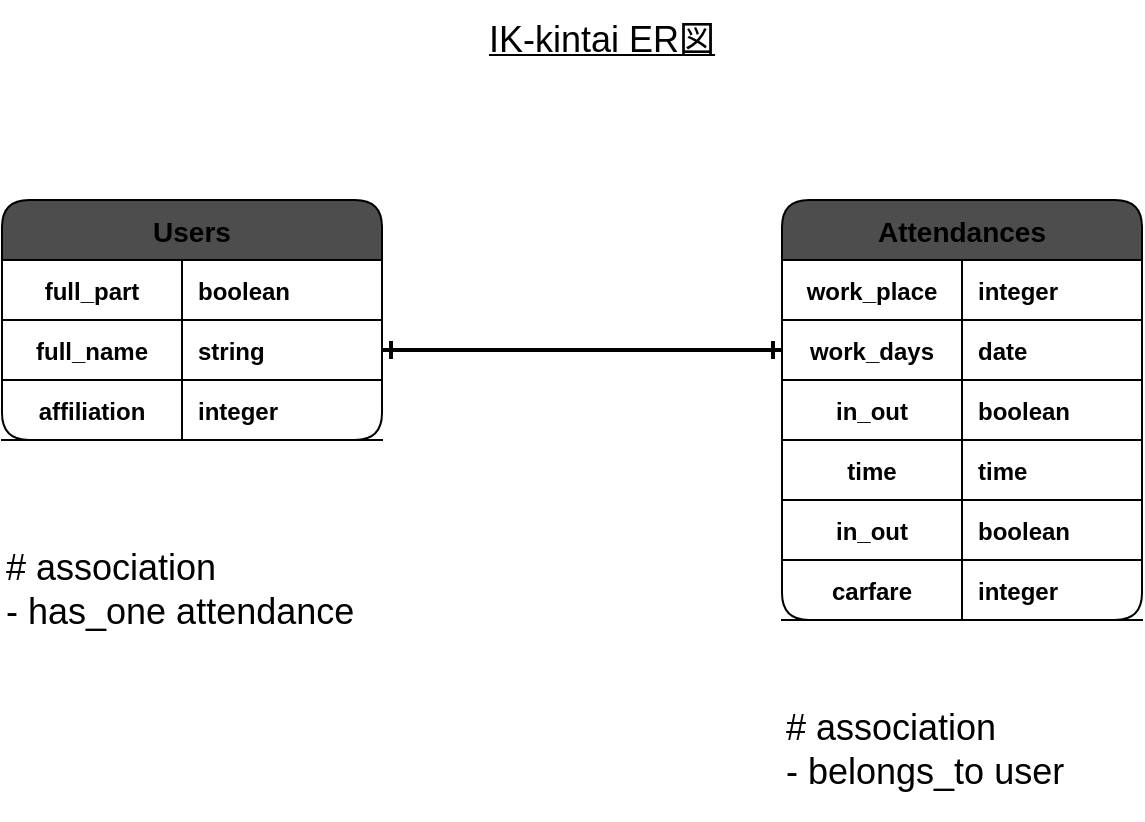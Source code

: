 <mxfile version="13.6.5">
    <diagram id="_T0vABdIHwRk_ZVpM1OZ" name="ページ1">
        <mxGraphModel dx="1304" dy="346" grid="1" gridSize="10" guides="1" tooltips="1" connect="1" arrows="1" fold="1" page="1" pageScale="1" pageWidth="827" pageHeight="1169" background="none" math="0" shadow="0">
            <root>
                <mxCell id="0"/>
                <mxCell id="1" parent="0"/>
                <mxCell id="2" value="Users" style="shape=table;startSize=30;container=1;collapsible=1;childLayout=tableLayout;fixedRows=1;rowLines=0;fontStyle=1;align=center;resizeLast=1;rounded=1;fontSize=14;fillColor=#4D4D4D;" vertex="1" parent="1">
                    <mxGeometry x="90" y="120" width="190" height="120" as="geometry"/>
                </mxCell>
                <mxCell id="3" value="" style="shape=partialRectangle;collapsible=0;dropTarget=0;pointerEvents=0;fillColor=none;top=0;left=0;bottom=1;right=0;points=[[0,0.5],[1,0.5]];portConstraint=eastwest;rounded=1;" vertex="1" parent="2">
                    <mxGeometry y="30" width="190" height="30" as="geometry"/>
                </mxCell>
                <mxCell id="4" value="full_part" style="shape=partialRectangle;connectable=0;fillColor=none;top=0;left=0;bottom=0;right=0;fontStyle=1;overflow=hidden;rounded=1;" vertex="1" parent="3">
                    <mxGeometry width="90" height="30" as="geometry"/>
                </mxCell>
                <mxCell id="5" value="boolean" style="shape=partialRectangle;connectable=0;fillColor=none;top=0;left=0;bottom=0;right=0;align=left;spacingLeft=6;fontStyle=1;overflow=hidden;rounded=1;" vertex="1" parent="3">
                    <mxGeometry x="90" width="100" height="30" as="geometry"/>
                </mxCell>
                <mxCell id="18" value="" style="shape=partialRectangle;collapsible=0;dropTarget=0;pointerEvents=0;fillColor=none;top=0;left=0;bottom=1;right=0;points=[[0,0.5],[1,0.5]];portConstraint=eastwest;rounded=1;" vertex="1" parent="2">
                    <mxGeometry y="60" width="190" height="30" as="geometry"/>
                </mxCell>
                <mxCell id="19" value="full_name" style="shape=partialRectangle;connectable=0;fillColor=none;top=0;left=0;bottom=0;right=0;fontStyle=1;overflow=hidden;rounded=1;" vertex="1" parent="18">
                    <mxGeometry width="90" height="30" as="geometry"/>
                </mxCell>
                <mxCell id="20" value="string" style="shape=partialRectangle;connectable=0;fillColor=none;top=0;left=0;bottom=0;right=0;align=left;spacingLeft=6;fontStyle=1;overflow=hidden;rounded=1;" vertex="1" parent="18">
                    <mxGeometry x="90" width="100" height="30" as="geometry"/>
                </mxCell>
                <mxCell id="15" value="" style="shape=partialRectangle;collapsible=0;dropTarget=0;pointerEvents=0;fillColor=none;top=0;left=0;bottom=1;right=0;points=[[0,0.5],[1,0.5]];portConstraint=eastwest;rounded=1;" vertex="1" parent="2">
                    <mxGeometry y="90" width="190" height="30" as="geometry"/>
                </mxCell>
                <mxCell id="16" value="affiliation" style="shape=partialRectangle;connectable=0;fillColor=none;top=0;left=0;bottom=0;right=0;fontStyle=1;overflow=hidden;rounded=1;" vertex="1" parent="15">
                    <mxGeometry width="90" height="30" as="geometry"/>
                </mxCell>
                <mxCell id="17" value="integer" style="shape=partialRectangle;connectable=0;fillColor=none;top=0;left=0;bottom=0;right=0;align=left;spacingLeft=6;fontStyle=1;overflow=hidden;rounded=1;" vertex="1" parent="15">
                    <mxGeometry x="90" width="100" height="30" as="geometry"/>
                </mxCell>
                <mxCell id="34" style="orthogonalLoop=1;jettySize=auto;html=1;strokeWidth=2;endArrow=ERone;endFill=0;startArrow=ERone;startFill=0;exitX=1;exitY=0.5;exitDx=0;exitDy=0;" edge="1" parent="1" source="18" target="44">
                    <mxGeometry relative="1" as="geometry">
                        <mxPoint x="560" y="285" as="targetPoint"/>
                        <mxPoint x="280" y="285" as="sourcePoint"/>
                    </mxGeometry>
                </mxCell>
                <mxCell id="37" value="&lt;span style=&quot;font-weight: normal&quot;&gt;&lt;font style=&quot;font-size: 18px&quot;&gt;IK-kintai ER図&lt;/font&gt;&lt;/span&gt;" style="text;html=1;strokeColor=none;fillColor=none;align=center;verticalAlign=middle;whiteSpace=wrap;rounded=0;fontSize=18;fontStyle=5" vertex="1" parent="1">
                    <mxGeometry x="290" y="20" width="200" height="40" as="geometry"/>
                </mxCell>
                <mxCell id="38" value="&lt;div&gt;&lt;span&gt;# association&lt;/span&gt;&lt;/div&gt;&lt;div&gt;&lt;span&gt;- has_one attendance&lt;/span&gt;&lt;/div&gt;" style="text;html=1;strokeColor=none;fillColor=none;align=left;verticalAlign=middle;whiteSpace=wrap;rounded=0;fontSize=18;" vertex="1" parent="1">
                    <mxGeometry x="90" y="280" width="190" height="70" as="geometry"/>
                </mxCell>
                <mxCell id="39" value="&lt;div&gt;&lt;span&gt;# association&lt;/span&gt;&lt;/div&gt;&lt;div&gt;&lt;span&gt;- belongs_to user&lt;/span&gt;&lt;/div&gt;" style="text;html=1;strokeColor=none;fillColor=none;align=left;verticalAlign=middle;whiteSpace=wrap;rounded=0;fontSize=18;" vertex="1" parent="1">
                    <mxGeometry x="480" y="360" width="160" height="70" as="geometry"/>
                </mxCell>
                <mxCell id="21" value="Attendances" style="shape=table;startSize=30;container=1;collapsible=1;childLayout=tableLayout;fixedRows=1;rowLines=0;fontStyle=1;align=center;resizeLast=1;rounded=1;fontSize=14;fillColor=#4D4D4D;" vertex="1" parent="1">
                    <mxGeometry x="480" y="120" width="180" height="210" as="geometry"/>
                </mxCell>
                <mxCell id="22" value="" style="shape=partialRectangle;collapsible=0;dropTarget=0;pointerEvents=0;fillColor=none;top=0;left=0;bottom=1;right=0;points=[[0,0.5],[1,0.5]];portConstraint=eastwest;rounded=1;" vertex="1" parent="21">
                    <mxGeometry y="30" width="180" height="30" as="geometry"/>
                </mxCell>
                <mxCell id="23" value="work_place" style="shape=partialRectangle;connectable=0;fillColor=none;top=0;left=0;bottom=0;right=0;fontStyle=1;overflow=hidden;rounded=1;" vertex="1" parent="22">
                    <mxGeometry width="90" height="30" as="geometry"/>
                </mxCell>
                <mxCell id="24" value="integer" style="shape=partialRectangle;connectable=0;fillColor=none;top=0;left=0;bottom=0;right=0;align=left;spacingLeft=6;fontStyle=1;overflow=hidden;rounded=1;" vertex="1" parent="22">
                    <mxGeometry x="90" width="90" height="30" as="geometry"/>
                </mxCell>
                <mxCell id="44" value="" style="shape=partialRectangle;collapsible=0;dropTarget=0;pointerEvents=0;fillColor=none;top=0;left=0;bottom=1;right=0;points=[[0,0.5],[1,0.5]];portConstraint=eastwest;rounded=1;" vertex="1" parent="21">
                    <mxGeometry y="60" width="180" height="30" as="geometry"/>
                </mxCell>
                <mxCell id="45" value="work_days" style="shape=partialRectangle;connectable=0;fillColor=none;top=0;left=0;bottom=0;right=0;fontStyle=1;overflow=hidden;rounded=1;" vertex="1" parent="44">
                    <mxGeometry width="90" height="30" as="geometry"/>
                </mxCell>
                <mxCell id="46" value="date" style="shape=partialRectangle;connectable=0;fillColor=none;top=0;left=0;bottom=0;right=0;align=left;spacingLeft=6;fontStyle=1;overflow=hidden;rounded=1;" vertex="1" parent="44">
                    <mxGeometry x="90" width="90" height="30" as="geometry"/>
                </mxCell>
                <mxCell id="47" value="" style="shape=partialRectangle;collapsible=0;dropTarget=0;pointerEvents=0;fillColor=none;top=0;left=0;bottom=1;right=0;points=[[0,0.5],[1,0.5]];portConstraint=eastwest;rounded=1;" vertex="1" parent="21">
                    <mxGeometry y="90" width="180" height="30" as="geometry"/>
                </mxCell>
                <mxCell id="48" value="in_out" style="shape=partialRectangle;connectable=0;fillColor=none;top=0;left=0;bottom=0;right=0;fontStyle=1;overflow=hidden;rounded=1;" vertex="1" parent="47">
                    <mxGeometry width="90" height="30" as="geometry"/>
                </mxCell>
                <mxCell id="49" value="boolean" style="shape=partialRectangle;connectable=0;fillColor=none;top=0;left=0;bottom=0;right=0;align=left;spacingLeft=6;fontStyle=1;overflow=hidden;rounded=1;" vertex="1" parent="47">
                    <mxGeometry x="90" width="90" height="30" as="geometry"/>
                </mxCell>
                <mxCell id="50" value="" style="shape=partialRectangle;collapsible=0;dropTarget=0;pointerEvents=0;fillColor=none;top=0;left=0;bottom=1;right=0;points=[[0,0.5],[1,0.5]];portConstraint=eastwest;rounded=1;" vertex="1" parent="21">
                    <mxGeometry y="120" width="180" height="30" as="geometry"/>
                </mxCell>
                <mxCell id="51" value="time" style="shape=partialRectangle;connectable=0;fillColor=none;top=0;left=0;bottom=0;right=0;fontStyle=1;overflow=hidden;rounded=1;" vertex="1" parent="50">
                    <mxGeometry width="90" height="30" as="geometry"/>
                </mxCell>
                <mxCell id="52" value="time" style="shape=partialRectangle;connectable=0;fillColor=none;top=0;left=0;bottom=0;right=0;align=left;spacingLeft=6;fontStyle=1;overflow=hidden;rounded=1;" vertex="1" parent="50">
                    <mxGeometry x="90" width="90" height="30" as="geometry"/>
                </mxCell>
                <mxCell id="53" value="" style="shape=partialRectangle;collapsible=0;dropTarget=0;pointerEvents=0;fillColor=none;top=0;left=0;bottom=1;right=0;points=[[0,0.5],[1,0.5]];portConstraint=eastwest;rounded=1;" vertex="1" parent="21">
                    <mxGeometry y="150" width="180" height="30" as="geometry"/>
                </mxCell>
                <mxCell id="54" value="in_out" style="shape=partialRectangle;connectable=0;fillColor=none;top=0;left=0;bottom=0;right=0;fontStyle=1;overflow=hidden;rounded=1;" vertex="1" parent="53">
                    <mxGeometry width="90" height="30" as="geometry"/>
                </mxCell>
                <mxCell id="55" value="boolean" style="shape=partialRectangle;connectable=0;fillColor=none;top=0;left=0;bottom=0;right=0;align=left;spacingLeft=6;fontStyle=1;overflow=hidden;rounded=1;" vertex="1" parent="53">
                    <mxGeometry x="90" width="90" height="30" as="geometry"/>
                </mxCell>
                <mxCell id="56" value="" style="shape=partialRectangle;collapsible=0;dropTarget=0;pointerEvents=0;fillColor=none;top=0;left=0;bottom=1;right=0;points=[[0,0.5],[1,0.5]];portConstraint=eastwest;rounded=1;" vertex="1" parent="21">
                    <mxGeometry y="180" width="180" height="30" as="geometry"/>
                </mxCell>
                <mxCell id="57" value="carfare" style="shape=partialRectangle;connectable=0;fillColor=none;top=0;left=0;bottom=0;right=0;fontStyle=1;overflow=hidden;rounded=1;" vertex="1" parent="56">
                    <mxGeometry width="90" height="30" as="geometry"/>
                </mxCell>
                <mxCell id="58" value="integer" style="shape=partialRectangle;connectable=0;fillColor=none;top=0;left=0;bottom=0;right=0;align=left;spacingLeft=6;fontStyle=1;overflow=hidden;rounded=1;" vertex="1" parent="56">
                    <mxGeometry x="90" width="90" height="30" as="geometry"/>
                </mxCell>
            </root>
        </mxGraphModel>
    </diagram>
</mxfile>